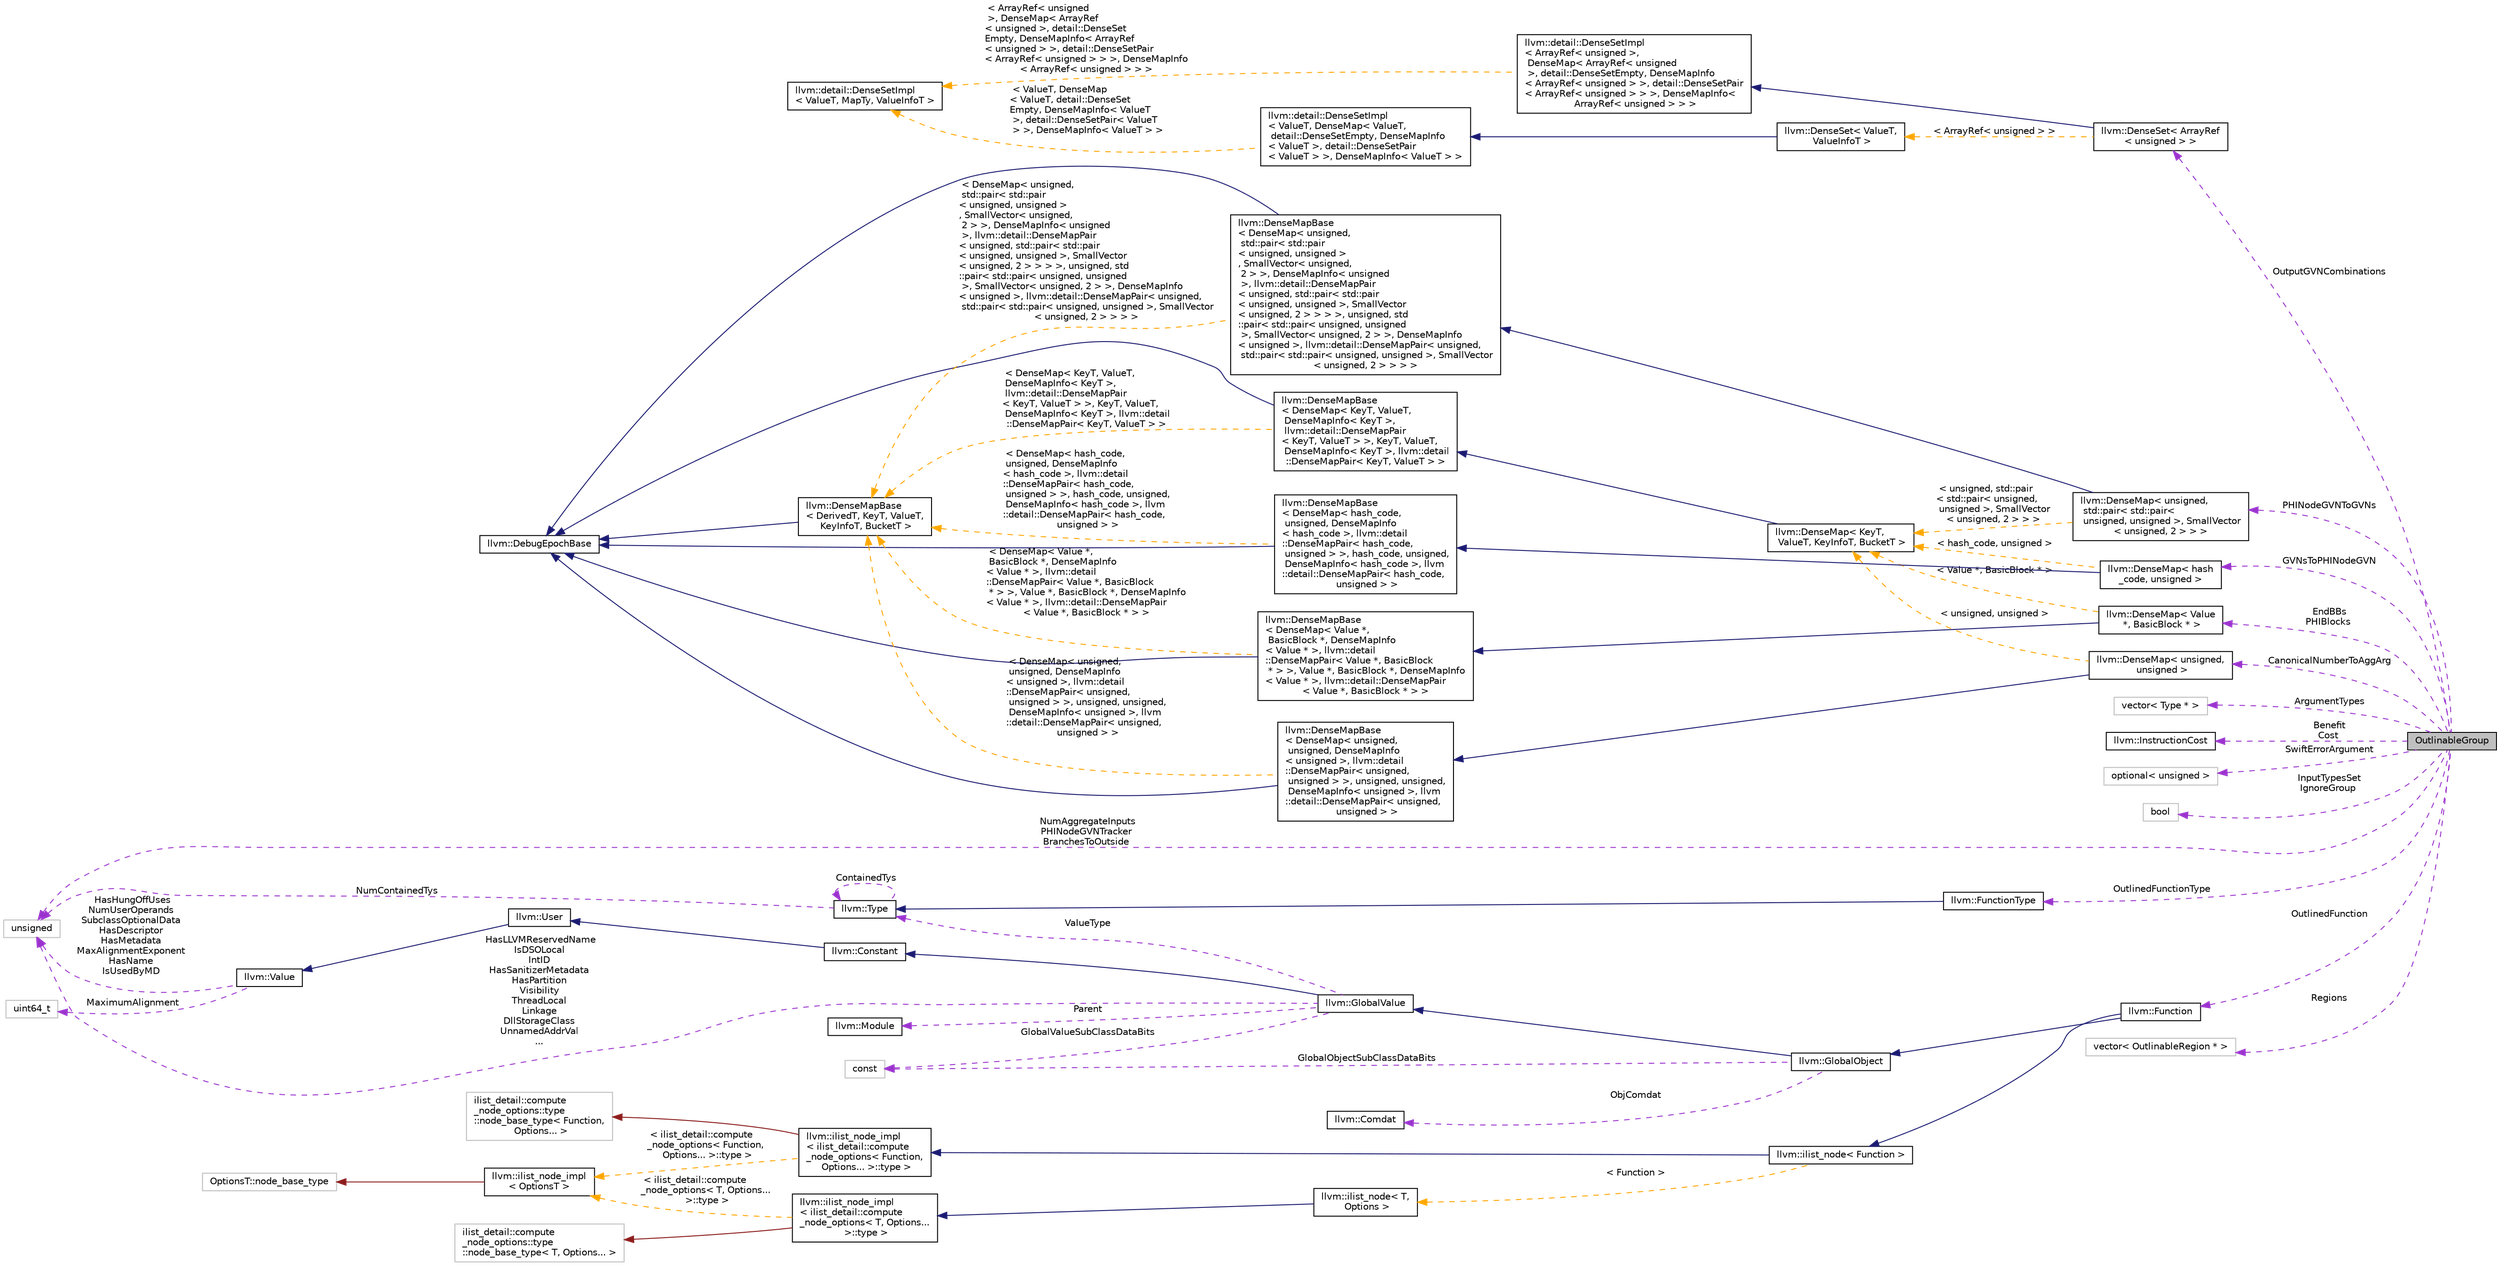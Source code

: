 digraph "OutlinableGroup"
{
 // LATEX_PDF_SIZE
  bgcolor="transparent";
  edge [fontname="Helvetica",fontsize="10",labelfontname="Helvetica",labelfontsize="10"];
  node [fontname="Helvetica",fontsize="10",shape=record];
  rankdir="LR";
  Node1 [label="OutlinableGroup",height=0.2,width=0.4,color="black", fillcolor="grey75", style="filled", fontcolor="black",tooltip="The OutlinableGroup holds all the overarching information for outlining a set of regions that are str..."];
  Node2 -> Node1 [dir="back",color="darkorchid3",fontsize="10",style="dashed",label=" OutputGVNCombinations" ,fontname="Helvetica"];
  Node2 [label="llvm::DenseSet\< ArrayRef\l\< unsigned \> \>",height=0.2,width=0.4,color="black",URL="$classllvm_1_1DenseSet.html",tooltip=" "];
  Node3 -> Node2 [dir="back",color="midnightblue",fontsize="10",style="solid",fontname="Helvetica"];
  Node3 [label="llvm::detail::DenseSetImpl\l\< ArrayRef\< unsigned \>,\l DenseMap\< ArrayRef\< unsigned\l \>, detail::DenseSetEmpty, DenseMapInfo\l\< ArrayRef\< unsigned \> \>, detail::DenseSetPair\l\< ArrayRef\< unsigned \> \> \>, DenseMapInfo\<\l ArrayRef\< unsigned \> \> \>",height=0.2,width=0.4,color="black",URL="$classllvm_1_1detail_1_1DenseSetImpl.html",tooltip=" "];
  Node4 -> Node3 [dir="back",color="orange",fontsize="10",style="dashed",label=" \< ArrayRef\< unsigned\l \>, DenseMap\< ArrayRef\l\< unsigned \>, detail::DenseSet\lEmpty, DenseMapInfo\< ArrayRef\l\< unsigned \> \>, detail::DenseSetPair\l\< ArrayRef\< unsigned \> \> \>, DenseMapInfo\l\< ArrayRef\< unsigned \> \> \>" ,fontname="Helvetica"];
  Node4 [label="llvm::detail::DenseSetImpl\l\< ValueT, MapTy, ValueInfoT \>",height=0.2,width=0.4,color="black",URL="$classllvm_1_1detail_1_1DenseSetImpl.html",tooltip="Base class for DenseSet and DenseSmallSet."];
  Node5 -> Node2 [dir="back",color="orange",fontsize="10",style="dashed",label=" \< ArrayRef\< unsigned \> \>" ,fontname="Helvetica"];
  Node5 [label="llvm::DenseSet\< ValueT,\l ValueInfoT \>",height=0.2,width=0.4,color="black",URL="$classllvm_1_1DenseSet.html",tooltip="Implements a dense probed hash-table based set."];
  Node6 -> Node5 [dir="back",color="midnightblue",fontsize="10",style="solid",fontname="Helvetica"];
  Node6 [label="llvm::detail::DenseSetImpl\l\< ValueT, DenseMap\< ValueT,\l detail::DenseSetEmpty, DenseMapInfo\l\< ValueT \>, detail::DenseSetPair\l\< ValueT \> \>, DenseMapInfo\< ValueT \> \>",height=0.2,width=0.4,color="black",URL="$classllvm_1_1detail_1_1DenseSetImpl.html",tooltip=" "];
  Node4 -> Node6 [dir="back",color="orange",fontsize="10",style="dashed",label=" \< ValueT, DenseMap\l\< ValueT, detail::DenseSet\lEmpty, DenseMapInfo\< ValueT\l \>, detail::DenseSetPair\< ValueT\l \> \>, DenseMapInfo\< ValueT \> \>" ,fontname="Helvetica"];
  Node7 -> Node1 [dir="back",color="darkorchid3",fontsize="10",style="dashed",label=" CanonicalNumberToAggArg" ,fontname="Helvetica"];
  Node7 [label="llvm::DenseMap\< unsigned,\l unsigned \>",height=0.2,width=0.4,color="black",URL="$classllvm_1_1DenseMap.html",tooltip=" "];
  Node8 -> Node7 [dir="back",color="midnightblue",fontsize="10",style="solid",fontname="Helvetica"];
  Node8 [label="llvm::DenseMapBase\l\< DenseMap\< unsigned,\l unsigned, DenseMapInfo\l\< unsigned \>, llvm::detail\l::DenseMapPair\< unsigned,\l unsigned \> \>, unsigned, unsigned,\l DenseMapInfo\< unsigned \>, llvm\l::detail::DenseMapPair\< unsigned,\l unsigned \> \>",height=0.2,width=0.4,color="black",URL="$classllvm_1_1DenseMapBase.html",tooltip=" "];
  Node9 -> Node8 [dir="back",color="midnightblue",fontsize="10",style="solid",fontname="Helvetica"];
  Node9 [label="llvm::DebugEpochBase",height=0.2,width=0.4,color="black",URL="$classllvm_1_1DebugEpochBase.html",tooltip="A base class for data structure classes wishing to make iterators (\"handles\") pointing into themselve..."];
  Node10 -> Node8 [dir="back",color="orange",fontsize="10",style="dashed",label=" \< DenseMap\< unsigned,\l unsigned, DenseMapInfo\l\< unsigned \>, llvm::detail\l::DenseMapPair\< unsigned,\l unsigned \> \>, unsigned, unsigned,\l DenseMapInfo\< unsigned \>, llvm\l::detail::DenseMapPair\< unsigned,\l unsigned \> \>" ,fontname="Helvetica"];
  Node10 [label="llvm::DenseMapBase\l\< DerivedT, KeyT, ValueT,\l KeyInfoT, BucketT \>",height=0.2,width=0.4,color="black",URL="$classllvm_1_1DenseMapBase.html",tooltip=" "];
  Node9 -> Node10 [dir="back",color="midnightblue",fontsize="10",style="solid",fontname="Helvetica"];
  Node11 -> Node7 [dir="back",color="orange",fontsize="10",style="dashed",label=" \< unsigned, unsigned \>" ,fontname="Helvetica"];
  Node11 [label="llvm::DenseMap\< KeyT,\l ValueT, KeyInfoT, BucketT \>",height=0.2,width=0.4,color="black",URL="$classllvm_1_1DenseMap.html",tooltip=" "];
  Node12 -> Node11 [dir="back",color="midnightblue",fontsize="10",style="solid",fontname="Helvetica"];
  Node12 [label="llvm::DenseMapBase\l\< DenseMap\< KeyT, ValueT,\l DenseMapInfo\< KeyT \>,\l llvm::detail::DenseMapPair\l\< KeyT, ValueT \> \>, KeyT, ValueT,\l DenseMapInfo\< KeyT \>, llvm::detail\l::DenseMapPair\< KeyT, ValueT \> \>",height=0.2,width=0.4,color="black",URL="$classllvm_1_1DenseMapBase.html",tooltip=" "];
  Node9 -> Node12 [dir="back",color="midnightblue",fontsize="10",style="solid",fontname="Helvetica"];
  Node10 -> Node12 [dir="back",color="orange",fontsize="10",style="dashed",label=" \< DenseMap\< KeyT, ValueT,\l DenseMapInfo\< KeyT \>,\l llvm::detail::DenseMapPair\l\< KeyT, ValueT \> \>, KeyT, ValueT,\l DenseMapInfo\< KeyT \>, llvm::detail\l::DenseMapPair\< KeyT, ValueT \> \>" ,fontname="Helvetica"];
  Node13 -> Node1 [dir="back",color="darkorchid3",fontsize="10",style="dashed",label=" PHINodeGVNToGVNs" ,fontname="Helvetica"];
  Node13 [label="llvm::DenseMap\< unsigned,\l std::pair\< std::pair\<\l unsigned, unsigned \>, SmallVector\l\< unsigned, 2 \> \> \>",height=0.2,width=0.4,color="black",URL="$classllvm_1_1DenseMap.html",tooltip=" "];
  Node14 -> Node13 [dir="back",color="midnightblue",fontsize="10",style="solid",fontname="Helvetica"];
  Node14 [label="llvm::DenseMapBase\l\< DenseMap\< unsigned,\l std::pair\< std::pair\l\< unsigned, unsigned \>\l, SmallVector\< unsigned,\l 2 \> \>, DenseMapInfo\< unsigned\l \>, llvm::detail::DenseMapPair\l\< unsigned, std::pair\< std::pair\l\< unsigned, unsigned \>, SmallVector\l\< unsigned, 2 \> \> \> \>, unsigned, std\l::pair\< std::pair\< unsigned, unsigned\l \>, SmallVector\< unsigned, 2 \> \>, DenseMapInfo\l\< unsigned \>, llvm::detail::DenseMapPair\< unsigned,\l std::pair\< std::pair\< unsigned, unsigned \>, SmallVector\l\< unsigned, 2 \> \> \> \>",height=0.2,width=0.4,color="black",URL="$classllvm_1_1DenseMapBase.html",tooltip=" "];
  Node9 -> Node14 [dir="back",color="midnightblue",fontsize="10",style="solid",fontname="Helvetica"];
  Node10 -> Node14 [dir="back",color="orange",fontsize="10",style="dashed",label=" \< DenseMap\< unsigned,\l std::pair\< std::pair\l\< unsigned, unsigned \>\l, SmallVector\< unsigned,\l 2 \> \>, DenseMapInfo\< unsigned\l \>, llvm::detail::DenseMapPair\l\< unsigned, std::pair\< std::pair\l\< unsigned, unsigned \>, SmallVector\l\< unsigned, 2 \> \> \> \>, unsigned, std\l::pair\< std::pair\< unsigned, unsigned\l \>, SmallVector\< unsigned, 2 \> \>, DenseMapInfo\l\< unsigned \>, llvm::detail::DenseMapPair\< unsigned,\l std::pair\< std::pair\< unsigned, unsigned \>, SmallVector\l\< unsigned, 2 \> \> \> \>" ,fontname="Helvetica"];
  Node11 -> Node13 [dir="back",color="orange",fontsize="10",style="dashed",label=" \< unsigned, std::pair\l\< std::pair\< unsigned,\l unsigned \>, SmallVector\l\< unsigned, 2 \> \> \>" ,fontname="Helvetica"];
  Node15 -> Node1 [dir="back",color="darkorchid3",fontsize="10",style="dashed",label=" ArgumentTypes" ,fontname="Helvetica"];
  Node15 [label="vector\< Type * \>",height=0.2,width=0.4,color="grey75",tooltip=" "];
  Node16 -> Node1 [dir="back",color="darkorchid3",fontsize="10",style="dashed",label=" Benefit\nCost" ,fontname="Helvetica"];
  Node16 [label="llvm::InstructionCost",height=0.2,width=0.4,color="black",URL="$classllvm_1_1InstructionCost.html",tooltip=" "];
  Node17 -> Node1 [dir="back",color="darkorchid3",fontsize="10",style="dashed",label=" EndBBs\nPHIBlocks" ,fontname="Helvetica"];
  Node17 [label="llvm::DenseMap\< Value\l *, BasicBlock * \>",height=0.2,width=0.4,color="black",URL="$classllvm_1_1DenseMap.html",tooltip=" "];
  Node18 -> Node17 [dir="back",color="midnightblue",fontsize="10",style="solid",fontname="Helvetica"];
  Node18 [label="llvm::DenseMapBase\l\< DenseMap\< Value *,\l BasicBlock *, DenseMapInfo\l\< Value * \>, llvm::detail\l::DenseMapPair\< Value *, BasicBlock\l * \> \>, Value *, BasicBlock *, DenseMapInfo\l\< Value * \>, llvm::detail::DenseMapPair\l\< Value *, BasicBlock * \> \>",height=0.2,width=0.4,color="black",URL="$classllvm_1_1DenseMapBase.html",tooltip=" "];
  Node9 -> Node18 [dir="back",color="midnightblue",fontsize="10",style="solid",fontname="Helvetica"];
  Node10 -> Node18 [dir="back",color="orange",fontsize="10",style="dashed",label=" \< DenseMap\< Value *,\l BasicBlock *, DenseMapInfo\l\< Value * \>, llvm::detail\l::DenseMapPair\< Value *, BasicBlock\l * \> \>, Value *, BasicBlock *, DenseMapInfo\l\< Value * \>, llvm::detail::DenseMapPair\l\< Value *, BasicBlock * \> \>" ,fontname="Helvetica"];
  Node11 -> Node17 [dir="back",color="orange",fontsize="10",style="dashed",label=" \< Value *, BasicBlock * \>" ,fontname="Helvetica"];
  Node19 -> Node1 [dir="back",color="darkorchid3",fontsize="10",style="dashed",label=" SwiftErrorArgument" ,fontname="Helvetica"];
  Node19 [label="optional\< unsigned \>",height=0.2,width=0.4,color="grey75",tooltip=" "];
  Node20 -> Node1 [dir="back",color="darkorchid3",fontsize="10",style="dashed",label=" GVNsToPHINodeGVN" ,fontname="Helvetica"];
  Node20 [label="llvm::DenseMap\< hash\l_code, unsigned \>",height=0.2,width=0.4,color="black",URL="$classllvm_1_1DenseMap.html",tooltip=" "];
  Node21 -> Node20 [dir="back",color="midnightblue",fontsize="10",style="solid",fontname="Helvetica"];
  Node21 [label="llvm::DenseMapBase\l\< DenseMap\< hash_code,\l unsigned, DenseMapInfo\l\< hash_code \>, llvm::detail\l::DenseMapPair\< hash_code,\l unsigned \> \>, hash_code, unsigned,\l DenseMapInfo\< hash_code \>, llvm\l::detail::DenseMapPair\< hash_code,\l unsigned \> \>",height=0.2,width=0.4,color="black",URL="$classllvm_1_1DenseMapBase.html",tooltip=" "];
  Node9 -> Node21 [dir="back",color="midnightblue",fontsize="10",style="solid",fontname="Helvetica"];
  Node10 -> Node21 [dir="back",color="orange",fontsize="10",style="dashed",label=" \< DenseMap\< hash_code,\l unsigned, DenseMapInfo\l\< hash_code \>, llvm::detail\l::DenseMapPair\< hash_code,\l unsigned \> \>, hash_code, unsigned,\l DenseMapInfo\< hash_code \>, llvm\l::detail::DenseMapPair\< hash_code,\l unsigned \> \>" ,fontname="Helvetica"];
  Node11 -> Node20 [dir="back",color="orange",fontsize="10",style="dashed",label=" \< hash_code, unsigned \>" ,fontname="Helvetica"];
  Node22 -> Node1 [dir="back",color="darkorchid3",fontsize="10",style="dashed",label=" InputTypesSet\nIgnoreGroup" ,fontname="Helvetica"];
  Node22 [label="bool",height=0.2,width=0.4,color="grey75",tooltip=" "];
  Node23 -> Node1 [dir="back",color="darkorchid3",fontsize="10",style="dashed",label=" OutlinedFunction" ,fontname="Helvetica"];
  Node23 [label="llvm::Function",height=0.2,width=0.4,color="black",URL="$classllvm_1_1Function.html",tooltip=" "];
  Node24 -> Node23 [dir="back",color="midnightblue",fontsize="10",style="solid",fontname="Helvetica"];
  Node24 [label="llvm::GlobalObject",height=0.2,width=0.4,color="black",URL="$classllvm_1_1GlobalObject.html",tooltip=" "];
  Node25 -> Node24 [dir="back",color="midnightblue",fontsize="10",style="solid",fontname="Helvetica"];
  Node25 [label="llvm::GlobalValue",height=0.2,width=0.4,color="black",URL="$classllvm_1_1GlobalValue.html",tooltip=" "];
  Node26 -> Node25 [dir="back",color="midnightblue",fontsize="10",style="solid",fontname="Helvetica"];
  Node26 [label="llvm::Constant",height=0.2,width=0.4,color="black",URL="$classllvm_1_1Constant.html",tooltip="This is an important base class in LLVM."];
  Node27 -> Node26 [dir="back",color="midnightblue",fontsize="10",style="solid",fontname="Helvetica"];
  Node27 [label="llvm::User",height=0.2,width=0.4,color="black",URL="$classllvm_1_1User.html",tooltip=" "];
  Node28 -> Node27 [dir="back",color="midnightblue",fontsize="10",style="solid",fontname="Helvetica"];
  Node28 [label="llvm::Value",height=0.2,width=0.4,color="black",URL="$classllvm_1_1Value.html",tooltip="LLVM Value Representation."];
  Node29 -> Node28 [dir="back",color="darkorchid3",fontsize="10",style="dashed",label=" MaximumAlignment" ,fontname="Helvetica"];
  Node29 [label="uint64_t",height=0.2,width=0.4,color="grey75",tooltip=" "];
  Node30 -> Node28 [dir="back",color="darkorchid3",fontsize="10",style="dashed",label=" HasHungOffUses\nNumUserOperands\nSubclassOptionalData\nHasDescriptor\nHasMetadata\nMaxAlignmentExponent\nHasName\nIsUsedByMD" ,fontname="Helvetica"];
  Node30 [label="unsigned",height=0.2,width=0.4,color="grey75",tooltip=" "];
  Node31 -> Node25 [dir="back",color="darkorchid3",fontsize="10",style="dashed",label=" ValueType" ,fontname="Helvetica"];
  Node31 [label="llvm::Type",height=0.2,width=0.4,color="black",URL="$classllvm_1_1Type.html",tooltip="The instances of the Type class are immutable: once they are created, they are never changed."];
  Node31 -> Node31 [dir="back",color="darkorchid3",fontsize="10",style="dashed",label=" ContainedTys" ,fontname="Helvetica"];
  Node30 -> Node31 [dir="back",color="darkorchid3",fontsize="10",style="dashed",label=" NumContainedTys" ,fontname="Helvetica"];
  Node32 -> Node25 [dir="back",color="darkorchid3",fontsize="10",style="dashed",label=" Parent" ,fontname="Helvetica"];
  Node32 [label="llvm::Module",height=0.2,width=0.4,color="black",URL="$classllvm_1_1Module.html",tooltip="A Module instance is used to store all the information related to an LLVM module."];
  Node30 -> Node25 [dir="back",color="darkorchid3",fontsize="10",style="dashed",label=" HasLLVMReservedName\nIsDSOLocal\nIntID\nHasSanitizerMetadata\nHasPartition\nVisibility\nThreadLocal\nLinkage\nDllStorageClass\nUnnamedAddrVal\n..." ,fontname="Helvetica"];
  Node33 -> Node25 [dir="back",color="darkorchid3",fontsize="10",style="dashed",label=" GlobalValueSubClassDataBits" ,fontname="Helvetica"];
  Node33 [label="const",height=0.2,width=0.4,color="grey75",tooltip=" "];
  Node34 -> Node24 [dir="back",color="darkorchid3",fontsize="10",style="dashed",label=" ObjComdat" ,fontname="Helvetica"];
  Node34 [label="llvm::Comdat",height=0.2,width=0.4,color="black",URL="$classllvm_1_1Comdat.html",tooltip=" "];
  Node33 -> Node24 [dir="back",color="darkorchid3",fontsize="10",style="dashed",label=" GlobalObjectSubClassDataBits" ,fontname="Helvetica"];
  Node35 -> Node23 [dir="back",color="midnightblue",fontsize="10",style="solid",fontname="Helvetica"];
  Node35 [label="llvm::ilist_node\< Function \>",height=0.2,width=0.4,color="black",URL="$classllvm_1_1ilist__node.html",tooltip=" "];
  Node36 -> Node35 [dir="back",color="midnightblue",fontsize="10",style="solid",fontname="Helvetica"];
  Node36 [label="llvm::ilist_node_impl\l\< ilist_detail::compute\l_node_options\< Function,\l Options... \>::type \>",height=0.2,width=0.4,color="black",URL="$classllvm_1_1ilist__node__impl.html",tooltip=" "];
  Node37 -> Node36 [dir="back",color="firebrick4",fontsize="10",style="solid",fontname="Helvetica"];
  Node37 [label="ilist_detail::compute\l_node_options::type \l::node_base_type\< Function,\l Options... \>",height=0.2,width=0.4,color="grey75",tooltip=" "];
  Node38 -> Node36 [dir="back",color="orange",fontsize="10",style="dashed",label=" \< ilist_detail::compute\l_node_options\< Function,\l Options... \>::type \>" ,fontname="Helvetica"];
  Node38 [label="llvm::ilist_node_impl\l\< OptionsT \>",height=0.2,width=0.4,color="black",URL="$classllvm_1_1ilist__node__impl.html",tooltip="Implementation for an ilist node."];
  Node39 -> Node38 [dir="back",color="firebrick4",fontsize="10",style="solid",fontname="Helvetica"];
  Node39 [label="OptionsT::node_base_type",height=0.2,width=0.4,color="grey75",tooltip=" "];
  Node40 -> Node35 [dir="back",color="orange",fontsize="10",style="dashed",label=" \< Function \>" ,fontname="Helvetica"];
  Node40 [label="llvm::ilist_node\< T,\l Options \>",height=0.2,width=0.4,color="black",URL="$classllvm_1_1ilist__node.html",tooltip=" "];
  Node41 -> Node40 [dir="back",color="midnightblue",fontsize="10",style="solid",fontname="Helvetica"];
  Node41 [label="llvm::ilist_node_impl\l\< ilist_detail::compute\l_node_options\< T, Options...\l \>::type \>",height=0.2,width=0.4,color="black",URL="$classllvm_1_1ilist__node__impl.html",tooltip=" "];
  Node42 -> Node41 [dir="back",color="firebrick4",fontsize="10",style="solid",fontname="Helvetica"];
  Node42 [label="ilist_detail::compute\l_node_options::type \l::node_base_type\< T, Options... \>",height=0.2,width=0.4,color="grey75",tooltip=" "];
  Node38 -> Node41 [dir="back",color="orange",fontsize="10",style="dashed",label=" \< ilist_detail::compute\l_node_options\< T, Options...\l \>::type \>" ,fontname="Helvetica"];
  Node30 -> Node1 [dir="back",color="darkorchid3",fontsize="10",style="dashed",label=" NumAggregateInputs\nPHINodeGVNTracker\nBranchesToOutside" ,fontname="Helvetica"];
  Node43 -> Node1 [dir="back",color="darkorchid3",fontsize="10",style="dashed",label=" Regions" ,fontname="Helvetica"];
  Node43 [label="vector\< OutlinableRegion * \>",height=0.2,width=0.4,color="grey75",tooltip=" "];
  Node44 -> Node1 [dir="back",color="darkorchid3",fontsize="10",style="dashed",label=" OutlinedFunctionType" ,fontname="Helvetica"];
  Node44 [label="llvm::FunctionType",height=0.2,width=0.4,color="black",URL="$classllvm_1_1FunctionType.html",tooltip="Class to represent function types."];
  Node31 -> Node44 [dir="back",color="midnightblue",fontsize="10",style="solid",fontname="Helvetica"];
}
